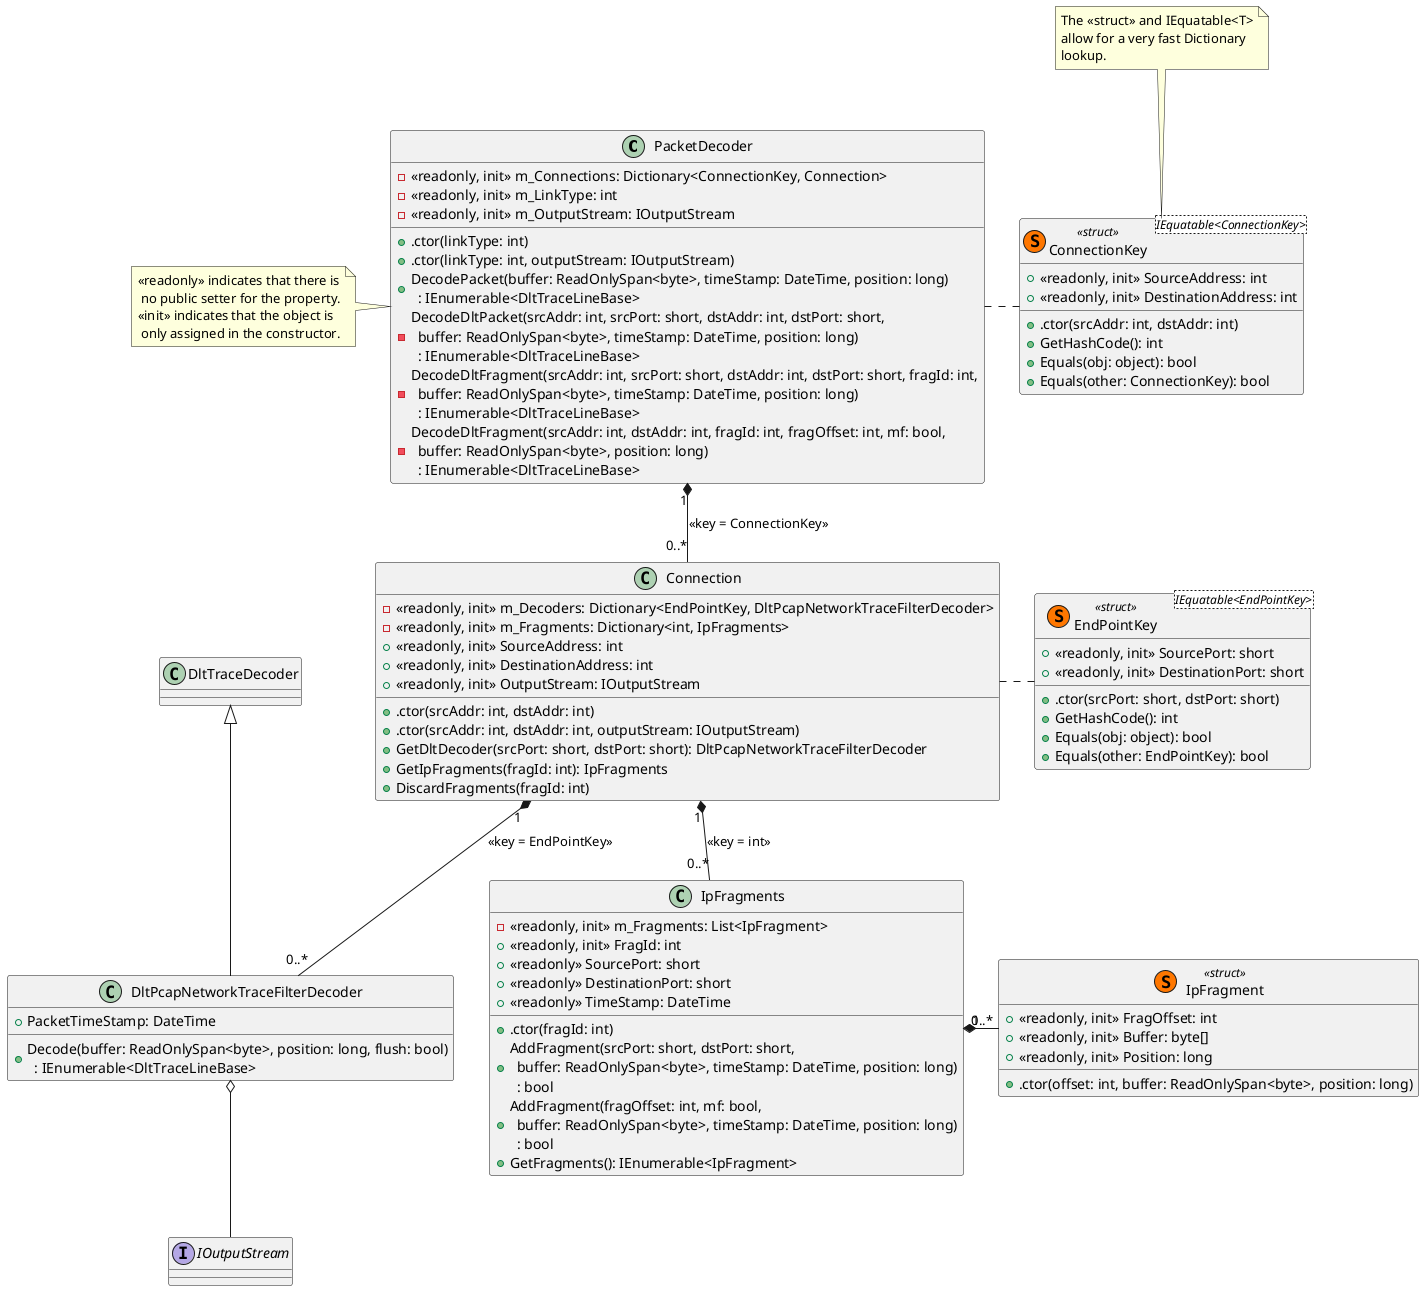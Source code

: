@startuml DltPcapPacketDecoder

class PacketDecoder {
    -<<readonly, init>> m_Connections: Dictionary<ConnectionKey, Connection>
    -<<readonly, init>> m_LinkType: int
    -<<readonly, init>> m_OutputStream: IOutputStream
    +.ctor(linkType: int)
    +.ctor(linkType: int, outputStream: IOutputStream)
    +DecodePacket(buffer: ReadOnlySpan<byte>, timeStamp: DateTime, position: long)\n  : IEnumerable<DltTraceLineBase>
    -DecodeDltPacket(srcAddr: int, srcPort: short, dstAddr: int, dstPort: short,\n  buffer: ReadOnlySpan<byte>, timeStamp: DateTime, position: long)\n  : IEnumerable<DltTraceLineBase>
    -DecodeDltFragment(srcAddr: int, srcPort: short, dstAddr: int, dstPort: short, fragId: int,\n  buffer: ReadOnlySpan<byte>, timeStamp: DateTime, position: long)\n  : IEnumerable<DltTraceLineBase>
    -DecodeDltFragment(srcAddr: int, dstAddr: int, fragId: int, fragOffset: int, mf: bool,\n  buffer: ReadOnlySpan<byte>, position: long)\n  : IEnumerable<DltTraceLineBase>
}

note left {
    <<readonly>> indicates that there is
     no public setter for the property.
    <<init>> indicates that the object is
     only assigned in the constructor.
}

class ConnectionKey<IEquatable<ConnectionKey>> <<(S,#FF7700) struct>> {
    +<<readonly, init>> SourceAddress: int
    +<<readonly, init>> DestinationAddress: int
    +.ctor(srcAddr: int, dstAddr: int)
    +GetHashCode(): int
    +Equals(obj: object): bool
    +Equals(other: ConnectionKey): bool
}

note top {
    The <<struct>> and IEquatable<T>
    allow for a very fast Dictionary
    lookup.
}

PacketDecoder .r. ConnectionKey

class Connection {
    -<<readonly, init>> m_Decoders: Dictionary<EndPointKey, DltPcapNetworkTraceFilterDecoder>
    -<<readonly, init>> m_Fragments: Dictionary<int, IpFragments>
    +<<readonly, init>> SourceAddress: int
    +<<readonly, init>> DestinationAddress: int
    +<<readonly, init>> OutputStream: IOutputStream
    +.ctor(srcAddr: int, dstAddr: int)
    +.ctor(srcAddr: int, dstAddr: int, outputStream: IOutputStream)
    +GetDltDecoder(srcPort: short, dstPort: short): DltPcapNetworkTraceFilterDecoder
    +GetIpFragments(fragId: int): IpFragments
    +DiscardFragments(fragId: int)
}

PacketDecoder "1" *-d- "0..*" Connection : <<key = ConnectionKey>>

class EndPointKey<IEquatable<EndPointKey>> <<(S,#FF7700) struct>> {
    +<<readonly, init>> SourcePort: short
    +<<readonly, init>> DestinationPort: short
    +.ctor(srcPort: short, dstPort: short)
    +GetHashCode(): int
    +Equals(obj: object): bool
    +Equals(other: EndPointKey): bool
}

class DltPcapNetworkTraceFilterDecoder {
    +PacketTimeStamp: DateTime
    +Decode(buffer: ReadOnlySpan<byte>, position: long, flush: bool)\n  : IEnumerable<DltTraceLineBase>
}

Connection "1" *-d- "0..*" DltPcapNetworkTraceFilterDecoder : <<key = EndPointKey>>
Connection .r. EndPointKey

class DltTraceDecoder
DltPcapNetworkTraceFilterDecoder -u-|> DltTraceDecoder

interface IOutputStream
DltPcapNetworkTraceFilterDecoder o-d- IOutputStream

class IpFragment <<(S,#FF7700) struct>> {
    +<<readonly, init>> FragOffset: int
    +<<readonly, init>> Buffer: byte[]
    +<<readonly, init>> Position: long
    +.ctor(offset: int, buffer: ReadOnlySpan<byte>, position: long)
}

class IpFragments {
    -<<readonly, init>> m_Fragments: List<IpFragment>
    +<<readonly, init>> FragId: int
    +<<readonly>> SourcePort: short
    +<<readonly>> DestinationPort: short
    +<<readonly>> TimeStamp: DateTime
    +.ctor(fragId: int)
    +AddFragment(srcPort: short, dstPort: short,\n  buffer: ReadOnlySpan<byte>, timeStamp: DateTime, position: long)\n  : bool
    +AddFragment(fragOffset: int, mf: bool,\n  buffer: ReadOnlySpan<byte>, timeStamp: DateTime, position: long)\n  : bool
    +GetFragments(): IEnumerable<IpFragment>
}
IpFragments "1" *-r- "0..*" IpFragment
Connection "1" *-d- "0..*" IpFragments : <<key = int>>

@enduml
